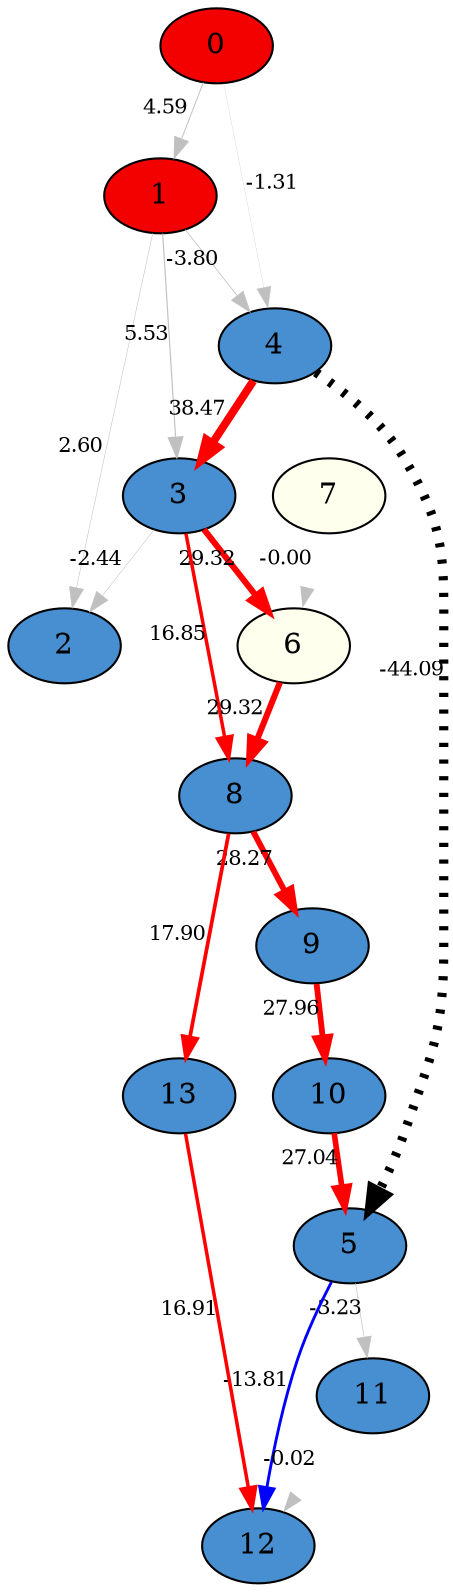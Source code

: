 strict digraph  {
0 [fillcolor="#f30000", pin=True, pos="-280, -81!", prod_or_load=prod, style=filled, value="232.39320594573712"];
1 [fillcolor="#f30000", pin=True, pos="-100, -270!", prod_or_load=prod, style=filled, value="18.299999237060547"];
2 [fillcolor="#478fd0", pin=True, pos="366, -270!", prod_or_load=load, style=filled, value="-94.19999694824219"];
3 [fillcolor="#478fd0", pin=True, pos="366, -54!", prod_or_load=load, style=filled, value="-47.79999923706055"];
4 [fillcolor="#478fd0", pin=True, pos="-64, -54!", prod_or_load=load, style=filled, value="-7.599999904632568"];
5 [fillcolor="#478fd0", pin=True, pos="-64, 54!", prod_or_load=load, style=filled, value="-11.199999809265137"];
6 [fillcolor="#ffffed", pin=True, pos="366, 0!", prod_or_load=load, style=filled, value="0.0"];
7 [fillcolor="#ffffed", pin=True, pos="438, 0!", prod_or_load=load, style=filled, value="0.0"];
8 [fillcolor="#478fd0", pin=True, pos="326, 54!", prod_or_load=load, style=filled, value="-29.5"];
9 [fillcolor="#478fd0", pin=True, pos="222, 108!", prod_or_load=load, style=filled, value="-9.0"];
10 [fillcolor="#478fd0", pin=True, pos="79, 162!", prod_or_load=load, style=filled, value="-3.5"];
11 [fillcolor="#478fd0", pin=True, pos="-152, 270!", prod_or_load=load, style=filled, value="-6.099999904632568"];
12 [fillcolor="#478fd0", pin=True, pos="-64, 270!", prod_or_load=load, style=filled, value="-13.5"];
13 [fillcolor="#478fd0", pin=True, pos="222, 216!", prod_or_load=load, style=filled, value="-14.899999618530273"];
0 -> 1  [capacity="4.59", color=gray, fontsize=10, penwidth="0.46", xlabel="4.59"];
0 -> 4  [capacity="-1.31", color=gray, fontsize=10, penwidth="0.13", xlabel="-1.31"];
1 -> 2  [capacity="2.6", color=gray, fontsize=10, penwidth="0.26", xlabel="2.60"];
1 -> 3  [capacity="5.53", color=gray, fontsize=10, penwidth="0.55", xlabel="5.53"];
1 -> 4  [capacity="-3.8", color=gray, fontsize=10, penwidth="0.38", xlabel="-3.80"];
3 -> 2  [capacity="-2.44", color=gray, fontsize=10, penwidth="0.24", xlabel="-2.44"];
3 -> 6  [capacity="29.32", color=red, fontsize=10, penwidth="2.93", xlabel="29.32"];
3 -> 8  [capacity="16.85", color=red, fontsize=10, penwidth="1.68", xlabel="16.85"];
4 -> 3  [capacity="38.47", color=red, fontsize=10, penwidth="3.85", xlabel="38.47"];
4 -> 5  [capacity="-44.09", color=black, constrained=True, fontsize=10, penwidth="4.41", style="dotted, setlinewidth(2)", xlabel="-44.09"];
5 -> 12  [capacity="-13.81", color=blue, fontsize=10, penwidth="1.38", xlabel="-13.81"];
5 -> 11  [capacity="-3.23", color=gray, fontsize=10, penwidth="0.32", xlabel="-3.23"];
6 -> 8  [capacity="29.32", color=red, fontsize=10, penwidth="2.93", xlabel="29.32"];
7 -> 6  [capacity="-0.0", color=gray, fontsize=10, penwidth="0.00", xlabel="-0.00"];
8 -> 13  [capacity="17.9", color=red, fontsize=10, penwidth="1.79", xlabel="17.90"];
8 -> 9  [capacity="28.27", color=red, fontsize=10, penwidth="2.83", xlabel="28.27"];
9 -> 10  [capacity="27.96", color=red, fontsize=10, penwidth="2.80", xlabel="27.96"];
10 -> 5  [capacity="27.04", color=red, fontsize=10, penwidth="2.70", xlabel="27.04"];
11 -> 12  [capacity="-0.02", color=gray, fontsize=10, penwidth="0.00", xlabel="-0.02"];
13 -> 12  [capacity="16.91", color=red, fontsize=10, penwidth="1.69", xlabel="16.91"];
}
